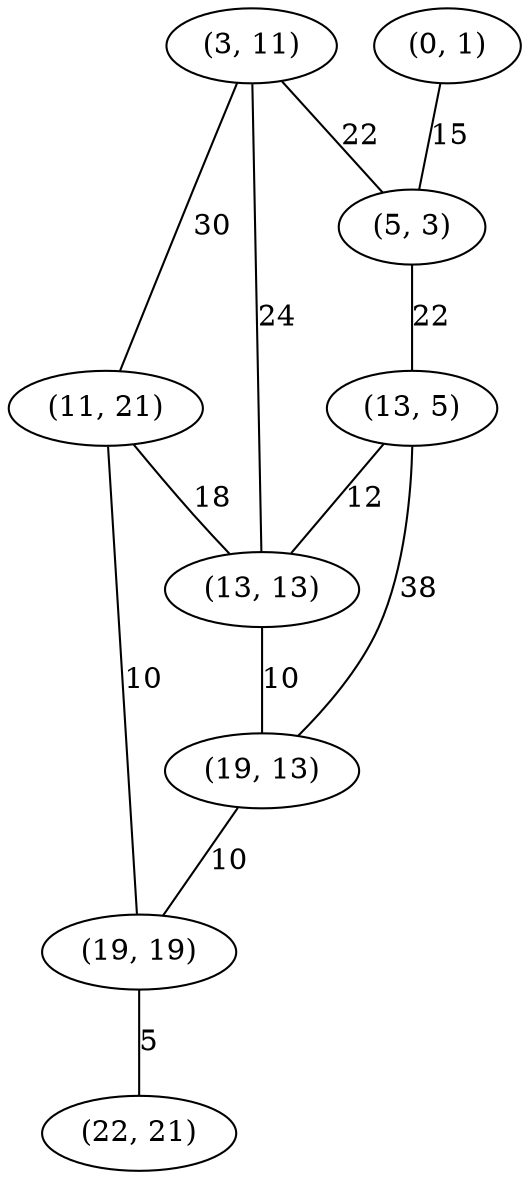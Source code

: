 graph name {
j0 [label="(0, 1)"];
j1 [label="(3, 11)"];
j2 [label="(5, 3)"];
j3 [label="(11, 21)"];
j4 [label="(13, 5)"];
j5 [label="(13, 13)"];
j6 [label="(19, 13)"];
j7 [label="(19, 19)"];
j8 [label="(22, 21)"];
j0 -- j2 [label="15"];
j1 -- j2 [label="22"];
j1 -- j3 [label="30"];
j1 -- j5 [label="24"];
j2 -- j4 [label="22"];
j3 -- j5 [label="18"];
j3 -- j7 [label="10"];
j4 -- j5 [label="12"];
j4 -- j6 [label="38"];
j5 -- j6 [label="10"];
j6 -- j7 [label="10"];
j7 -- j8 [label="5"];
}
